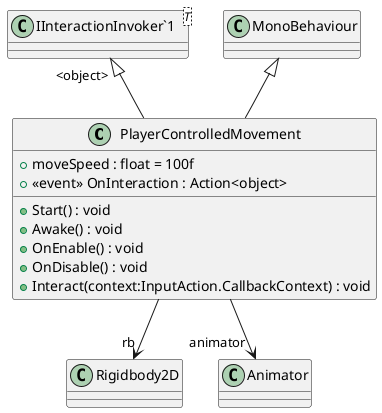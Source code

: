 @startuml
class PlayerControlledMovement {
    + moveSpeed : float = 100f
    +  <<event>> OnInteraction : Action<object> 
    + Start() : void
    + Awake() : void
    + OnEnable() : void
    + OnDisable() : void
    + Interact(context:InputAction.CallbackContext) : void
}
class "IInteractionInvoker`1"<T> {
}
MonoBehaviour <|-- PlayerControlledMovement
"IInteractionInvoker`1" "<object>" <|-- PlayerControlledMovement
PlayerControlledMovement --> "rb" Rigidbody2D
PlayerControlledMovement --> "animator" Animator
@enduml
